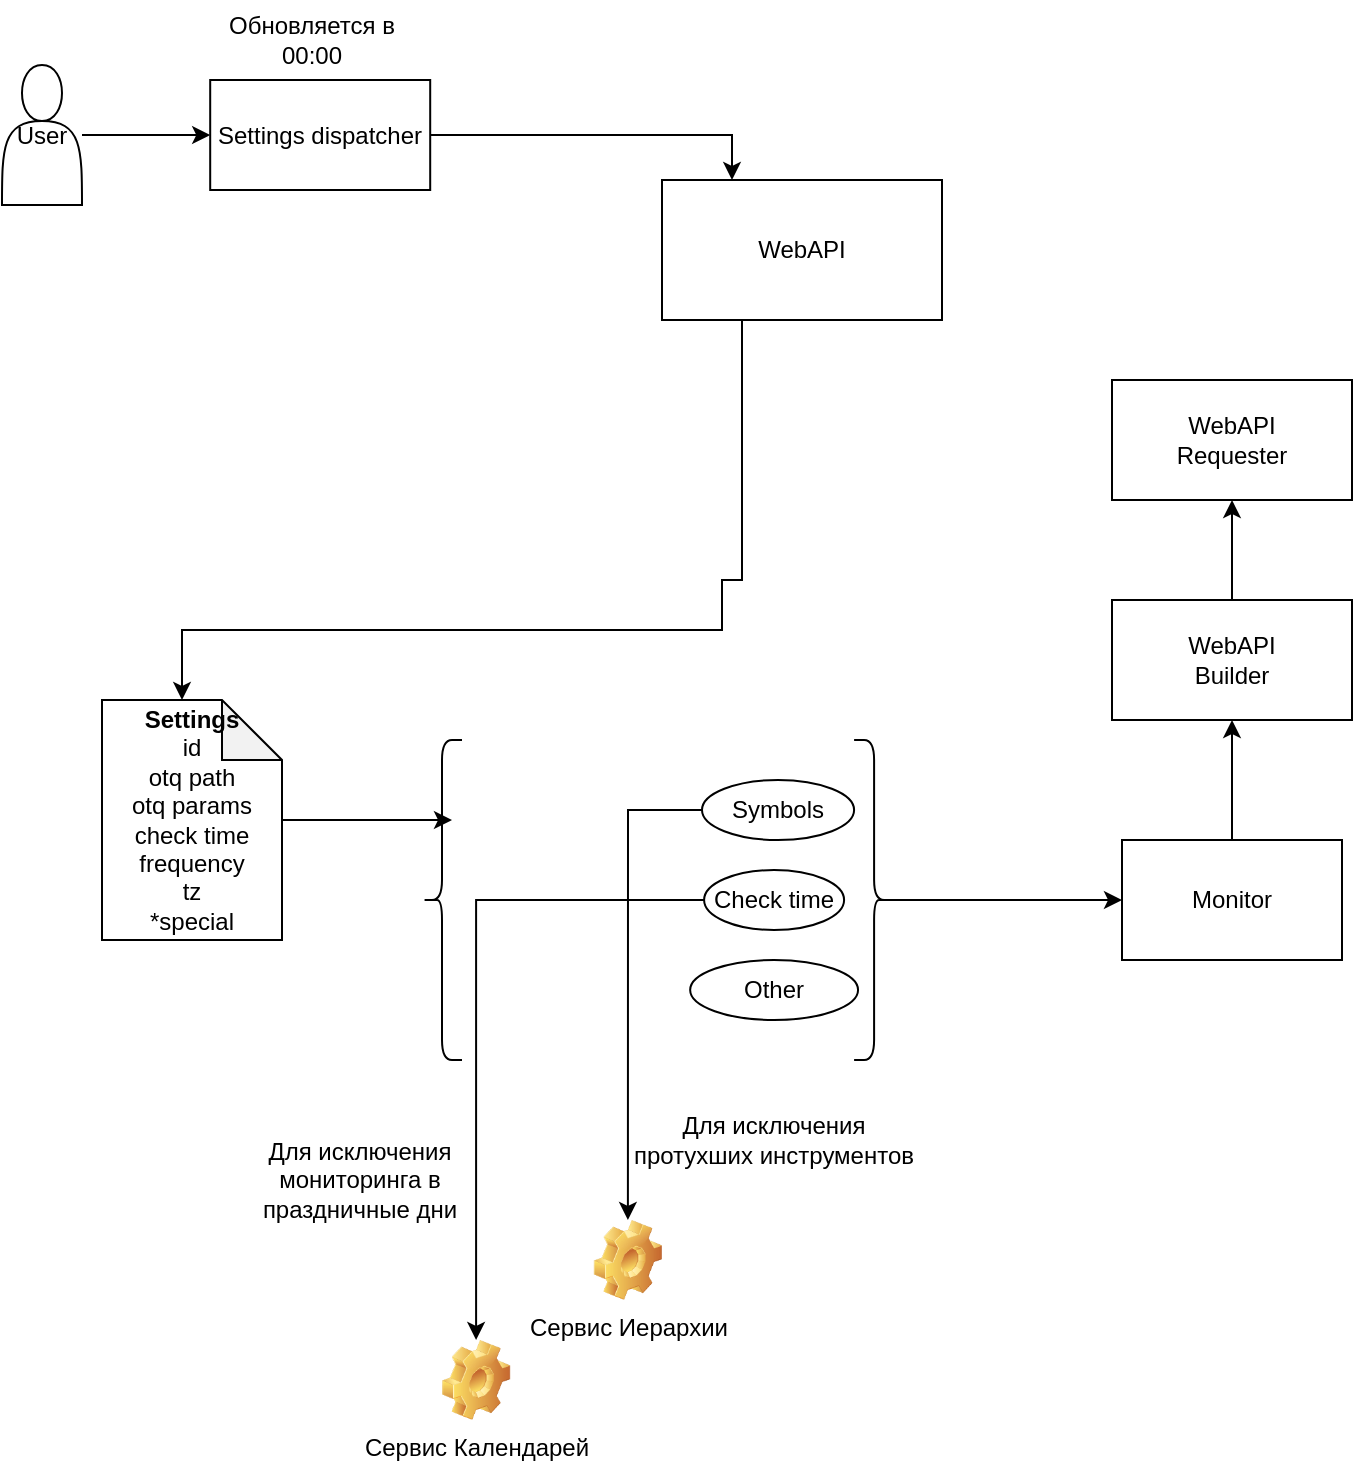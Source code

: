 <mxfile version="20.7.4" type="github"><diagram id="LIuNK_SSPjbRmN_BXBnP" name="Страница 1"><mxGraphModel dx="1434" dy="1876" grid="1" gridSize="10" guides="1" tooltips="1" connect="1" arrows="1" fold="1" page="1" pageScale="1" pageWidth="827" pageHeight="1169" math="0" shadow="0"><root><mxCell id="0"/><mxCell id="1" parent="0"/><mxCell id="YCYdm0LabN6cGz-76yhO-1" style="edgeStyle=orthogonalEdgeStyle;rounded=0;orthogonalLoop=1;jettySize=auto;html=1;entryX=0.5;entryY=1;entryDx=0;entryDy=0;" edge="1" parent="1" source="YCYdm0LabN6cGz-76yhO-2" target="YCYdm0LabN6cGz-76yhO-25"><mxGeometry relative="1" as="geometry"/></mxCell><mxCell id="YCYdm0LabN6cGz-76yhO-2" value="Monitor" style="rounded=0;whiteSpace=wrap;html=1;" vertex="1" parent="1"><mxGeometry x="570" y="380" width="110" height="60" as="geometry"/></mxCell><mxCell id="YCYdm0LabN6cGz-76yhO-3" style="edgeStyle=orthogonalEdgeStyle;rounded=0;orthogonalLoop=1;jettySize=auto;html=1;entryX=0.75;entryY=0.25;entryDx=0;entryDy=0;entryPerimeter=0;" edge="1" parent="1" source="YCYdm0LabN6cGz-76yhO-4" target="YCYdm0LabN6cGz-76yhO-23"><mxGeometry relative="1" as="geometry"/></mxCell><mxCell id="YCYdm0LabN6cGz-76yhO-4" value="&lt;b&gt;Settings&lt;br&gt;&lt;/b&gt;id&lt;br&gt;otq path&lt;br&gt;otq params&lt;br&gt;check time&lt;br&gt;frequency&lt;br&gt;tz&lt;br&gt;*special" style="shape=note;whiteSpace=wrap;html=1;backgroundOutline=1;darkOpacity=0.05;" vertex="1" parent="1"><mxGeometry x="60" y="310" width="90" height="120" as="geometry"/></mxCell><mxCell id="YCYdm0LabN6cGz-76yhO-5" style="edgeStyle=orthogonalEdgeStyle;rounded=0;orthogonalLoop=1;jettySize=auto;html=1;exitX=0.5;exitY=1;exitDx=0;exitDy=0;" edge="1" parent="1" source="YCYdm0LabN6cGz-76yhO-6" target="YCYdm0LabN6cGz-76yhO-4"><mxGeometry relative="1" as="geometry"><Array as="points"><mxPoint x="380" y="120"/><mxPoint x="380" y="250"/><mxPoint x="370" y="250"/><mxPoint x="370" y="275"/><mxPoint x="100" y="275"/></Array></mxGeometry></mxCell><mxCell id="YCYdm0LabN6cGz-76yhO-6" value="WebAPI" style="rounded=0;whiteSpace=wrap;html=1;" vertex="1" parent="1"><mxGeometry x="340" y="50" width="140" height="70" as="geometry"/></mxCell><mxCell id="YCYdm0LabN6cGz-76yhO-7" style="edgeStyle=orthogonalEdgeStyle;rounded=0;orthogonalLoop=1;jettySize=auto;html=1;entryX=0;entryY=0.5;entryDx=0;entryDy=0;" edge="1" parent="1" source="YCYdm0LabN6cGz-76yhO-8" target="YCYdm0LabN6cGz-76yhO-10"><mxGeometry relative="1" as="geometry"/></mxCell><mxCell id="YCYdm0LabN6cGz-76yhO-8" value="User" style="shape=actor;whiteSpace=wrap;html=1;" vertex="1" parent="1"><mxGeometry x="10" y="-7.5" width="40" height="70" as="geometry"/></mxCell><mxCell id="YCYdm0LabN6cGz-76yhO-9" style="edgeStyle=orthogonalEdgeStyle;rounded=0;orthogonalLoop=1;jettySize=auto;html=1;exitX=1;exitY=0.5;exitDx=0;exitDy=0;entryX=0.25;entryY=0;entryDx=0;entryDy=0;" edge="1" parent="1" source="YCYdm0LabN6cGz-76yhO-10" target="YCYdm0LabN6cGz-76yhO-6"><mxGeometry relative="1" as="geometry"/></mxCell><mxCell id="YCYdm0LabN6cGz-76yhO-10" value="Settings dispatcher" style="rounded=0;whiteSpace=wrap;html=1;" vertex="1" parent="1"><mxGeometry x="114.1" width="110" height="55" as="geometry"/></mxCell><mxCell id="YCYdm0LabN6cGz-76yhO-11" value="Обновляется в 00:00" style="text;html=1;strokeColor=none;fillColor=none;align=center;verticalAlign=middle;whiteSpace=wrap;rounded=0;" vertex="1" parent="1"><mxGeometry x="110" y="-40" width="110" height="40" as="geometry"/></mxCell><mxCell id="YCYdm0LabN6cGz-76yhO-12" style="edgeStyle=orthogonalEdgeStyle;rounded=0;orthogonalLoop=1;jettySize=auto;html=1;entryX=0.5;entryY=0;entryDx=0;entryDy=0;" edge="1" parent="1" source="YCYdm0LabN6cGz-76yhO-13" target="YCYdm0LabN6cGz-76yhO-15"><mxGeometry relative="1" as="geometry"><mxPoint x="340" y="610" as="targetPoint"/></mxGeometry></mxCell><mxCell id="YCYdm0LabN6cGz-76yhO-13" value="Symbols" style="ellipse;whiteSpace=wrap;html=1;" vertex="1" parent="1"><mxGeometry x="360" y="350" width="76.05" height="30" as="geometry"/></mxCell><mxCell id="YCYdm0LabN6cGz-76yhO-14" value="Сервис Календарей" style="shape=image;html=1;verticalLabelPosition=bottom;verticalAlign=top;imageAspect=1;aspect=fixed;image=img/clipart/Gear_128x128.png" vertex="1" parent="1"><mxGeometry x="230" y="630" width="34.1" height="40" as="geometry"/></mxCell><mxCell id="YCYdm0LabN6cGz-76yhO-15" value="Сервис Иерархии" style="shape=image;html=1;verticalLabelPosition=bottom;verticalAlign=top;imageAspect=1;aspect=fixed;image=img/clipart/Gear_128x128.png" vertex="1" parent="1"><mxGeometry x="305.9" y="570" width="34.1" height="40" as="geometry"/></mxCell><mxCell id="YCYdm0LabN6cGz-76yhO-16" value="Для исключения протухших инструментов" style="text;html=1;strokeColor=none;fillColor=none;align=center;verticalAlign=middle;whiteSpace=wrap;rounded=0;" vertex="1" parent="1"><mxGeometry x="321.05" y="510" width="150" height="40" as="geometry"/></mxCell><mxCell id="YCYdm0LabN6cGz-76yhO-17" value="Для исключения мониторинга в праздничные дни" style="text;html=1;strokeColor=none;fillColor=none;align=center;verticalAlign=middle;whiteSpace=wrap;rounded=0;" vertex="1" parent="1"><mxGeometry x="114.1" y="530" width="150" height="40" as="geometry"/></mxCell><mxCell id="YCYdm0LabN6cGz-76yhO-18" style="edgeStyle=orthogonalEdgeStyle;rounded=0;orthogonalLoop=1;jettySize=auto;html=1;exitX=0.1;exitY=0.5;exitDx=0;exitDy=0;exitPerimeter=0;entryX=0;entryY=0.5;entryDx=0;entryDy=0;" edge="1" parent="1" source="YCYdm0LabN6cGz-76yhO-19" target="YCYdm0LabN6cGz-76yhO-2"><mxGeometry relative="1" as="geometry"/></mxCell><mxCell id="YCYdm0LabN6cGz-76yhO-19" value="" style="shape=curlyBracket;whiteSpace=wrap;html=1;rounded=1;flipH=1;labelPosition=right;verticalLabelPosition=middle;align=left;verticalAlign=middle;" vertex="1" parent="1"><mxGeometry x="436.05" y="330" width="20" height="160" as="geometry"/></mxCell><mxCell id="YCYdm0LabN6cGz-76yhO-20" style="edgeStyle=orthogonalEdgeStyle;rounded=0;orthogonalLoop=1;jettySize=auto;html=1;" edge="1" parent="1" source="YCYdm0LabN6cGz-76yhO-21" target="YCYdm0LabN6cGz-76yhO-14"><mxGeometry relative="1" as="geometry"/></mxCell><mxCell id="YCYdm0LabN6cGz-76yhO-21" value="Check time" style="ellipse;whiteSpace=wrap;html=1;" vertex="1" parent="1"><mxGeometry x="361.05" y="395" width="70" height="30" as="geometry"/></mxCell><mxCell id="YCYdm0LabN6cGz-76yhO-22" value="Other" style="ellipse;whiteSpace=wrap;html=1;" vertex="1" parent="1"><mxGeometry x="354.08" y="440" width="83.95" height="30" as="geometry"/></mxCell><mxCell id="YCYdm0LabN6cGz-76yhO-23" value="" style="shape=curlyBracket;whiteSpace=wrap;html=1;rounded=1;labelPosition=left;verticalLabelPosition=middle;align=right;verticalAlign=middle;" vertex="1" parent="1"><mxGeometry x="220" y="330" width="20" height="160" as="geometry"/></mxCell><mxCell id="YCYdm0LabN6cGz-76yhO-24" style="edgeStyle=orthogonalEdgeStyle;rounded=0;orthogonalLoop=1;jettySize=auto;html=1;exitX=0.5;exitY=0;exitDx=0;exitDy=0;" edge="1" parent="1" source="YCYdm0LabN6cGz-76yhO-25" target="YCYdm0LabN6cGz-76yhO-26"><mxGeometry relative="1" as="geometry"/></mxCell><mxCell id="YCYdm0LabN6cGz-76yhO-25" value="WebAPI&lt;br&gt;Builder" style="rounded=0;whiteSpace=wrap;html=1;" vertex="1" parent="1"><mxGeometry x="565" y="260" width="120" height="60" as="geometry"/></mxCell><mxCell id="YCYdm0LabN6cGz-76yhO-26" value="WebAPI&lt;br&gt;Requester" style="rounded=0;whiteSpace=wrap;html=1;" vertex="1" parent="1"><mxGeometry x="565" y="150" width="120" height="60" as="geometry"/></mxCell></root></mxGraphModel></diagram></mxfile>
